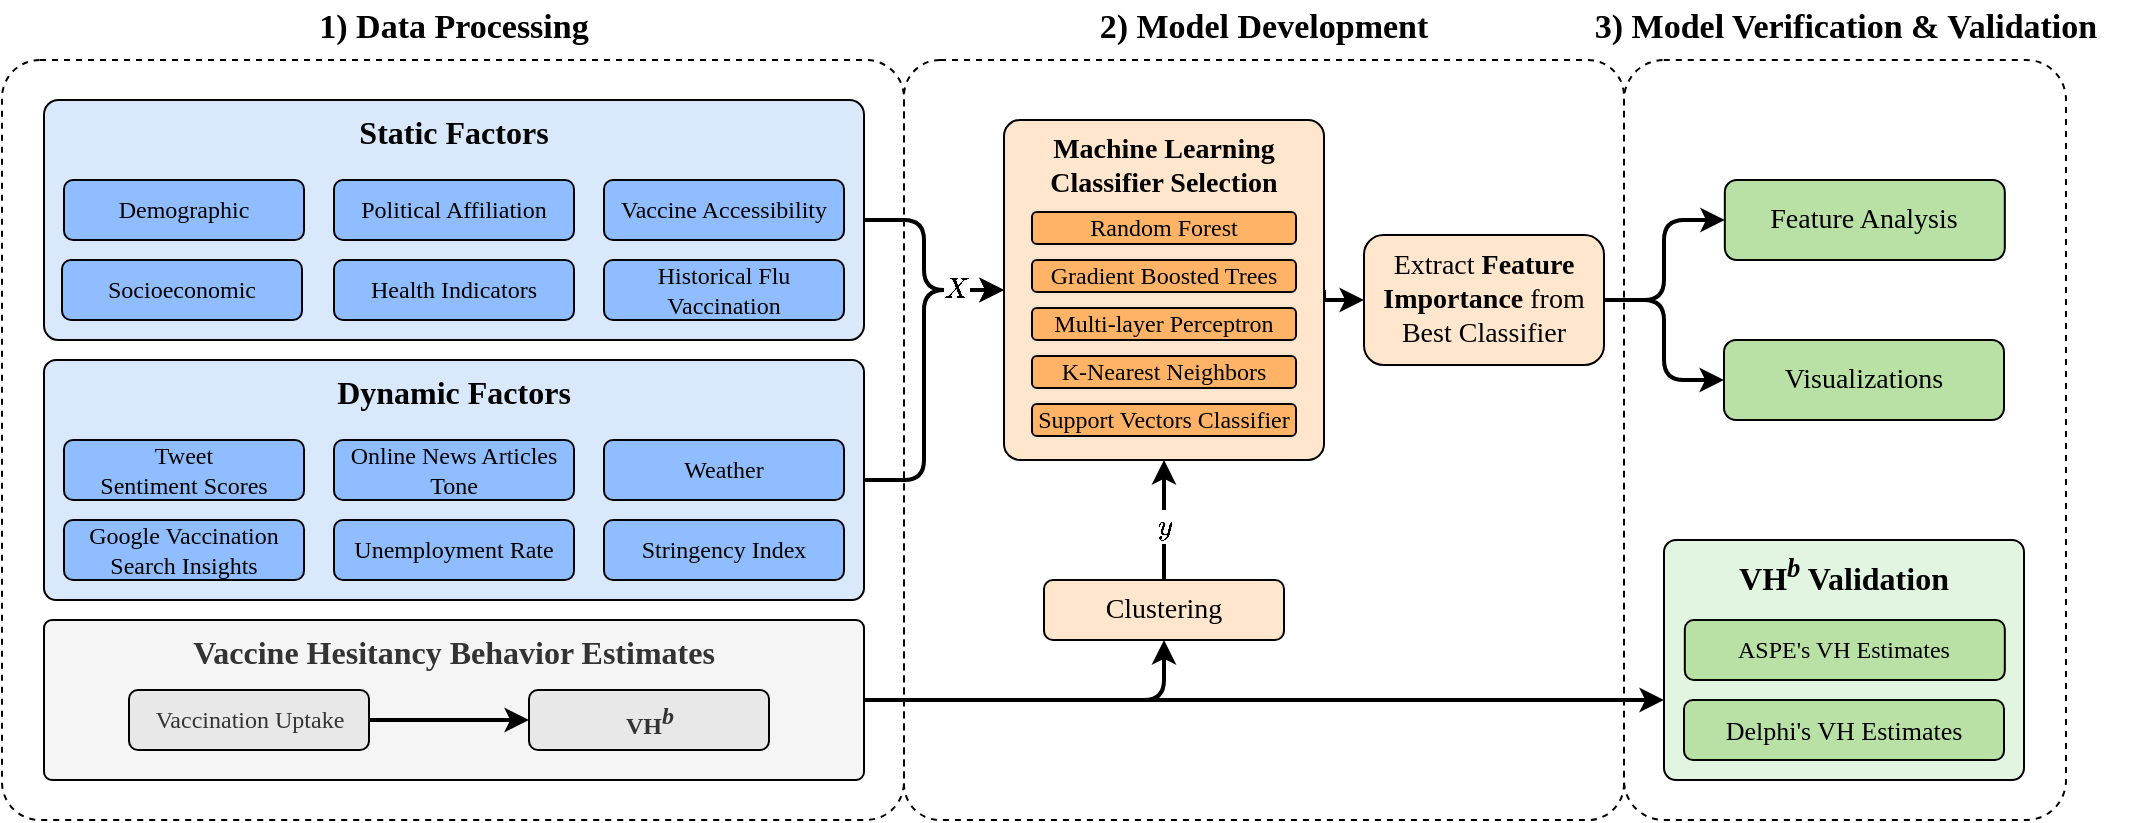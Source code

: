 <mxfile version="21.8.2" type="device">
  <diagram id="H7O5iNAoxBG7jHRKcD-D" name="Page-1">
    <mxGraphModel dx="374" dy="1239" grid="1" gridSize="10" guides="1" tooltips="1" connect="1" arrows="1" fold="1" page="1" pageScale="1" pageWidth="850" pageHeight="1100" math="1" shadow="0">
      <root>
        <mxCell id="0" />
        <mxCell id="1" parent="0" />
        <mxCell id="jy1zSkP0SKakD8udHafk-1" value="" style="rounded=1;whiteSpace=wrap;html=1;strokeWidth=1;arcSize=5;fontFamily=Computer Modern;fillColor=none;fontStyle=1;fontSource=https%3A%2F%2Fwww.fontsquirrel.com%2Ffonts%2Fcomputer-modern;dashed=1;" parent="1" vertex="1">
          <mxGeometry x="2211" y="350" width="360" height="380" as="geometry" />
        </mxCell>
        <mxCell id="jy1zSkP0SKakD8udHafk-2" value="" style="rounded=1;whiteSpace=wrap;html=1;strokeWidth=1;arcSize=5;fontFamily=Computer Modern;labelBackgroundColor=none;fillColor=none;fontStyle=1;fontSource=https%3A%2F%2Fwww.fontsquirrel.com%2Ffonts%2Fcomputer-modern;dashed=1;" parent="1" vertex="1">
          <mxGeometry x="1760" y="350" width="451" height="380" as="geometry" />
        </mxCell>
        <mxCell id="jy1zSkP0SKakD8udHafk-3" value="" style="rounded=1;whiteSpace=wrap;html=1;strokeWidth=1;arcSize=9;fontFamily=Computer Modern;fillColor=none;shadow=0;glass=0;sketch=0;fontSource=https%3A%2F%2Fwww.fontsquirrel.com%2Ffonts%2Fcomputer-modern;dashed=1;" parent="1" vertex="1">
          <mxGeometry x="2571" y="350" width="221" height="380" as="geometry" />
        </mxCell>
        <mxCell id="jy1zSkP0SKakD8udHafk-4" style="edgeStyle=orthogonalEdgeStyle;rounded=0;orthogonalLoop=1;jettySize=auto;html=1;entryX=0;entryY=0.667;entryDx=0;entryDy=0;entryPerimeter=0;strokeWidth=2;fontFamily=Computer Modern;fontColor=default;fontSource=https%3A%2F%2Fwww.fontsquirrel.com%2Ffonts%2Fcomputer-modern;" parent="1" source="jy1zSkP0SKakD8udHafk-6" target="jy1zSkP0SKakD8udHafk-38" edge="1">
          <mxGeometry relative="1" as="geometry" />
        </mxCell>
        <mxCell id="jy1zSkP0SKakD8udHafk-5" style="edgeStyle=orthogonalEdgeStyle;rounded=1;orthogonalLoop=1;jettySize=auto;html=1;exitX=1;exitY=0.5;exitDx=0;exitDy=0;entryX=0.5;entryY=1;entryDx=0;entryDy=0;strokeWidth=2;fontFamily=Computer Modern;fontColor=default;fontSource=https%3A%2F%2Fwww.fontsquirrel.com%2Ffonts%2Fcomputer-modern;" parent="1" source="jy1zSkP0SKakD8udHafk-6" target="jy1zSkP0SKakD8udHafk-34" edge="1">
          <mxGeometry relative="1" as="geometry" />
        </mxCell>
        <mxCell id="jy1zSkP0SKakD8udHafk-6" value="&lt;span style=&quot;font-size: 16px&quot;&gt;&lt;span&gt;Vaccine Hesitancy Behavior Estimates&lt;/span&gt;&lt;/span&gt;" style="rounded=1;whiteSpace=wrap;html=1;fontFamily=Computer Modern;verticalAlign=top;arcSize=5;fillColor=#f5f5f5;strokeColor=default;fontStyle=1;shadow=0;fontSource=https%3A%2F%2Fwww.fontsquirrel.com%2Ffonts%2Fcomputer-modern;fontColor=#333333;" parent="1" vertex="1">
          <mxGeometry x="1781" y="630" width="410" height="80" as="geometry" />
        </mxCell>
        <mxCell id="jy1zSkP0SKakD8udHafk-7" style="edgeStyle=orthogonalEdgeStyle;rounded=0;orthogonalLoop=1;jettySize=auto;html=1;entryX=0;entryY=0.5;entryDx=0;entryDy=0;fontFamily=Computer Modern;fontSize=19;strokeWidth=2;fontStyle=1;fontSource=https%3A%2F%2Fwww.fontsquirrel.com%2Ffonts%2Fcomputer-modern;" parent="1" source="jy1zSkP0SKakD8udHafk-8" target="jy1zSkP0SKakD8udHafk-9" edge="1">
          <mxGeometry relative="1" as="geometry" />
        </mxCell>
        <mxCell id="jy1zSkP0SKakD8udHafk-8" value="Vaccination Uptake" style="rounded=1;whiteSpace=wrap;html=1;fontFamily=Computer Modern;sketch=0;fillColor=#E8E8E8;fontStyle=0;fontSource=https%3A%2F%2Fwww.fontsquirrel.com%2Ffonts%2Fcomputer-modern;fontColor=#333333;strokeColor=default;" parent="1" vertex="1">
          <mxGeometry x="1823.5" y="665" width="120" height="30" as="geometry" />
        </mxCell>
        <mxCell id="jy1zSkP0SKakD8udHafk-9" value="&lt;span style=&quot;font-size: 12px;&quot;&gt;VH&lt;sup style=&quot;font-size: 12px;&quot;&gt;&lt;i style=&quot;font-size: 12px;&quot;&gt;b&lt;/i&gt;&lt;/sup&gt;&lt;/span&gt;" style="rounded=1;whiteSpace=wrap;html=1;fontFamily=Computer Modern;fontStyle=1;fontSize=12;fillColor=#E8E8E8;shadow=0;fontSource=https%3A%2F%2Fwww.fontsquirrel.com%2Ffonts%2Fcomputer-modern;fontColor=#333333;strokeColor=default;" parent="1" vertex="1">
          <mxGeometry x="2023.5" y="665" width="120" height="30" as="geometry" />
        </mxCell>
        <mxCell id="jy1zSkP0SKakD8udHafk-10" style="edgeStyle=orthogonalEdgeStyle;rounded=1;orthogonalLoop=1;jettySize=auto;html=1;fontFamily=Computer Modern;fontSize=19;strokeWidth=2;fontStyle=1;strokeColor=default;fontSource=https%3A%2F%2Fwww.fontsquirrel.com%2Ffonts%2Fcomputer-modern;" parent="1" source="jy1zSkP0SKakD8udHafk-11" target="jy1zSkP0SKakD8udHafk-28" edge="1">
          <mxGeometry relative="1" as="geometry">
            <Array as="points">
              <mxPoint x="2221" y="430" />
              <mxPoint x="2221" y="465" />
            </Array>
          </mxGeometry>
        </mxCell>
        <mxCell id="jy1zSkP0SKakD8udHafk-11" value="&lt;font style=&quot;font-size: 16px&quot;&gt;&lt;span&gt;Static Factors&lt;/span&gt;&lt;/font&gt;" style="rounded=1;whiteSpace=wrap;html=1;fontFamily=Computer Modern;verticalAlign=top;arcSize=6;fillColor=#dae8fc;strokeColor=#000000;fontStyle=1;shadow=0;fontSource=https%3A%2F%2Fwww.fontsquirrel.com%2Ffonts%2Fcomputer-modern;" parent="1" vertex="1">
          <mxGeometry x="1781" y="370" width="410" height="120" as="geometry" />
        </mxCell>
        <mxCell id="jy1zSkP0SKakD8udHafk-12" value="Demographic" style="rounded=1;whiteSpace=wrap;html=1;fontFamily=Computer Modern;sketch=0;fillColor=#8FBDFF;fontStyle=0;fontSource=https%3A%2F%2Fwww.fontsquirrel.com%2Ffonts%2Fcomputer-modern;" parent="1" vertex="1">
          <mxGeometry x="1791" y="410" width="120" height="30" as="geometry" />
        </mxCell>
        <mxCell id="jy1zSkP0SKakD8udHafk-13" value="Political Affiliation" style="rounded=1;whiteSpace=wrap;html=1;fontFamily=Computer Modern;sketch=0;fillColor=#8FBDFF;fontStyle=0;fontSource=https%3A%2F%2Fwww.fontsquirrel.com%2Ffonts%2Fcomputer-modern;" parent="1" vertex="1">
          <mxGeometry x="1926" y="410" width="120" height="30" as="geometry" />
        </mxCell>
        <mxCell id="jy1zSkP0SKakD8udHafk-14" value="Vaccine Accessibility" style="rounded=1;whiteSpace=wrap;html=1;fontFamily=Computer Modern;sketch=0;fillColor=#8FBDFF;fontStyle=0;fontSource=https%3A%2F%2Fwww.fontsquirrel.com%2Ffonts%2Fcomputer-modern;" parent="1" vertex="1">
          <mxGeometry x="2061" y="410" width="120" height="30" as="geometry" />
        </mxCell>
        <mxCell id="jy1zSkP0SKakD8udHafk-15" value="Socioeconomic" style="rounded=1;whiteSpace=wrap;html=1;fontFamily=Computer Modern;sketch=0;fillColor=#8FBDFF;fontStyle=0;fontSource=https%3A%2F%2Fwww.fontsquirrel.com%2Ffonts%2Fcomputer-modern;" parent="1" vertex="1">
          <mxGeometry x="1790" y="450" width="120" height="30" as="geometry" />
        </mxCell>
        <mxCell id="jy1zSkP0SKakD8udHafk-16" value="Health Indicators" style="rounded=1;whiteSpace=wrap;html=1;fontFamily=Computer Modern;sketch=0;fillColor=#8FBDFF;fontStyle=0;fontSource=https%3A%2F%2Fwww.fontsquirrel.com%2Ffonts%2Fcomputer-modern;" parent="1" vertex="1">
          <mxGeometry x="1926" y="450" width="120" height="30" as="geometry" />
        </mxCell>
        <mxCell id="jy1zSkP0SKakD8udHafk-17" style="edgeStyle=orthogonalEdgeStyle;rounded=1;orthogonalLoop=1;jettySize=auto;html=1;fontFamily=Computer Modern;fontSize=19;strokeWidth=2;fontStyle=1;entryX=0;entryY=0.5;entryDx=0;entryDy=0;fontSource=https%3A%2F%2Fwww.fontsquirrel.com%2Ffonts%2Fcomputer-modern;" parent="1" source="jy1zSkP0SKakD8udHafk-19" target="jy1zSkP0SKakD8udHafk-28" edge="1">
          <mxGeometry relative="1" as="geometry">
            <Array as="points">
              <mxPoint x="2221" y="560" />
              <mxPoint x="2221" y="465" />
            </Array>
          </mxGeometry>
        </mxCell>
        <mxCell id="TJce1aCX-HyZtjfl-cGG-2" value="\(X\)" style="edgeLabel;html=1;align=center;verticalAlign=middle;resizable=0;points=[];fontSize=14;fontFamily=Computer Modern;fontSource=https%3A%2F%2Fwww.fontsquirrel.com%2Ffonts%2Fcomputer-modern;" parent="jy1zSkP0SKakD8udHafk-17" vertex="1" connectable="0">
          <mxGeometry x="0.818" y="2" relative="1" as="geometry">
            <mxPoint x="-9" y="2" as="offset" />
          </mxGeometry>
        </mxCell>
        <mxCell id="jy1zSkP0SKakD8udHafk-19" value="&lt;font style=&quot;font-size: 16px&quot;&gt;&lt;span&gt;Dynamic Factors&lt;/span&gt;&lt;/font&gt;" style="rounded=1;whiteSpace=wrap;html=1;fontFamily=Computer Modern;verticalAlign=top;arcSize=5;fillColor=#dae8fc;strokeColor=#000000;fontStyle=1;shadow=0;fontSource=https%3A%2F%2Fwww.fontsquirrel.com%2Ffonts%2Fcomputer-modern;" parent="1" vertex="1">
          <mxGeometry x="1781" y="500" width="410" height="120" as="geometry" />
        </mxCell>
        <mxCell id="jy1zSkP0SKakD8udHafk-20" value="Tweet&lt;br&gt;Sentiment Scores" style="rounded=1;whiteSpace=wrap;html=1;fontFamily=Computer Modern;sketch=0;fillColor=#8FBDFF;fontStyle=0;fontSource=https%3A%2F%2Fwww.fontsquirrel.com%2Ffonts%2Fcomputer-modern;" parent="1" vertex="1">
          <mxGeometry x="1791" y="540" width="120" height="30" as="geometry" />
        </mxCell>
        <mxCell id="jy1zSkP0SKakD8udHafk-21" value="Online News Articles Tone" style="rounded=1;whiteSpace=wrap;html=1;fontFamily=Computer Modern;sketch=0;fillColor=#8FBDFF;fontStyle=0;fontSource=https%3A%2F%2Fwww.fontsquirrel.com%2Ffonts%2Fcomputer-modern;" parent="1" vertex="1">
          <mxGeometry x="1926" y="540" width="120" height="30" as="geometry" />
        </mxCell>
        <mxCell id="jy1zSkP0SKakD8udHafk-22" value="Weather" style="rounded=1;whiteSpace=wrap;html=1;fontFamily=Computer Modern;sketch=0;fillColor=#8FBDFF;fontStyle=0;fontSource=https%3A%2F%2Fwww.fontsquirrel.com%2Ffonts%2Fcomputer-modern;" parent="1" vertex="1">
          <mxGeometry x="2061" y="540" width="120" height="30" as="geometry" />
        </mxCell>
        <mxCell id="jy1zSkP0SKakD8udHafk-23" value="Stringency Index" style="rounded=1;whiteSpace=wrap;html=1;fontFamily=Computer Modern;sketch=0;fillColor=#8FBDFF;fontStyle=0;fontSource=https%3A%2F%2Fwww.fontsquirrel.com%2Ffonts%2Fcomputer-modern;" parent="1" vertex="1">
          <mxGeometry x="2061" y="580" width="120" height="30" as="geometry" />
        </mxCell>
        <mxCell id="jy1zSkP0SKakD8udHafk-24" value="Google Vaccination Search Insights" style="rounded=1;whiteSpace=wrap;html=1;fontFamily=Computer Modern;sketch=0;fillColor=#8FBDFF;fontStyle=0;fontSource=https%3A%2F%2Fwww.fontsquirrel.com%2Ffonts%2Fcomputer-modern;" parent="1" vertex="1">
          <mxGeometry x="1791" y="580" width="120" height="30" as="geometry" />
        </mxCell>
        <mxCell id="jy1zSkP0SKakD8udHafk-25" value="Unemployment Rate" style="rounded=1;whiteSpace=wrap;html=1;fontFamily=Computer Modern;sketch=0;fillColor=#8FBDFF;fontStyle=0;fontSource=https%3A%2F%2Fwww.fontsquirrel.com%2Ffonts%2Fcomputer-modern;" parent="1" vertex="1">
          <mxGeometry x="1926" y="580" width="120" height="30" as="geometry" />
        </mxCell>
        <mxCell id="jy1zSkP0SKakD8udHafk-26" value="1) Data Processing" style="text;html=1;strokeColor=none;fillColor=none;align=center;verticalAlign=middle;whiteSpace=wrap;rounded=0;dashed=1;fontSize=17;fontStyle=1;rotation=0;fontFamily=Computer Modern;fontSource=https%3A%2F%2Fwww.fontsquirrel.com%2Ffonts%2Fcomputer-modern;" parent="1" vertex="1">
          <mxGeometry x="1761" y="320" width="450" height="28.75" as="geometry" />
        </mxCell>
        <mxCell id="jy1zSkP0SKakD8udHafk-27" style="edgeStyle=orthogonalEdgeStyle;rounded=0;orthogonalLoop=1;jettySize=auto;html=1;exitX=1;exitY=0.5;exitDx=0;exitDy=0;entryX=0;entryY=0.5;entryDx=0;entryDy=0;fontFamily=Computer Modern;fontColor=default;strokeWidth=2;fontSource=https%3A%2F%2Fwww.fontsquirrel.com%2Ffonts%2Fcomputer-modern;" parent="1" source="jy1zSkP0SKakD8udHafk-28" target="jy1zSkP0SKakD8udHafk-31" edge="1">
          <mxGeometry relative="1" as="geometry">
            <Array as="points">
              <mxPoint x="2421" y="470" />
              <mxPoint x="2421" y="470" />
            </Array>
            <mxPoint x="2451" y="430" as="targetPoint" />
          </mxGeometry>
        </mxCell>
        <mxCell id="jy1zSkP0SKakD8udHafk-28" value="&lt;span&gt;&lt;b&gt;Machine Learning&lt;br&gt;Classifier Selection&lt;/b&gt;&lt;br&gt;&lt;/span&gt;" style="rounded=1;whiteSpace=wrap;html=1;fontFamily=Computer Modern;fontStyle=0;fillColor=#ffe6cc;strokeColor=#000000;fontSize=14;shadow=0;verticalAlign=top;arcSize=5;fontSource=https%3A%2F%2Fwww.fontsquirrel.com%2Ffonts%2Fcomputer-modern;" parent="1" vertex="1">
          <mxGeometry x="2261" y="380" width="160" height="170" as="geometry" />
        </mxCell>
        <mxCell id="jy1zSkP0SKakD8udHafk-29" style="edgeStyle=orthogonalEdgeStyle;orthogonalLoop=1;jettySize=auto;html=1;entryX=0;entryY=0.5;entryDx=0;entryDy=0;fontFamily=Computer Modern;fontSize=19;strokeWidth=2;fontSource=https%3A%2F%2Fwww.fontsquirrel.com%2Ffonts%2Fcomputer-modern;exitX=1;exitY=0.5;exitDx=0;exitDy=0;rounded=1;" parent="1" source="jy1zSkP0SKakD8udHafk-31" target="jy1zSkP0SKakD8udHafk-41" edge="1">
          <mxGeometry relative="1" as="geometry">
            <Array as="points" />
            <mxPoint x="2561" y="515" as="sourcePoint" />
          </mxGeometry>
        </mxCell>
        <mxCell id="jy1zSkP0SKakD8udHafk-30" style="edgeStyle=orthogonalEdgeStyle;rounded=1;orthogonalLoop=1;jettySize=auto;html=1;entryX=0;entryY=0.5;entryDx=0;entryDy=0;fontFamily=Computer Modern;fontSize=19;strokeWidth=2;fontSource=https%3A%2F%2Fwww.fontsquirrel.com%2Ffonts%2Fcomputer-modern;exitX=1;exitY=0.5;exitDx=0;exitDy=0;" parent="1" source="jy1zSkP0SKakD8udHafk-31" target="jy1zSkP0SKakD8udHafk-37" edge="1">
          <mxGeometry relative="1" as="geometry">
            <Array as="points">
              <mxPoint x="2591" y="470" />
              <mxPoint x="2591" y="430" />
            </Array>
            <mxPoint x="2561" y="515" as="sourcePoint" />
          </mxGeometry>
        </mxCell>
        <mxCell id="jy1zSkP0SKakD8udHafk-31" value="Extract &lt;b&gt;Feature Importance&lt;/b&gt; from &lt;br&gt;Best Classifier" style="whiteSpace=wrap;html=1;fillColor=#ffe6cc;strokeColor=#000000;rounded=1;fontStyle=0;fontFamily=Computer Modern;fontSize=14;shadow=0;fontSource=https%3A%2F%2Fwww.fontsquirrel.com%2Ffonts%2Fcomputer-modern;" parent="1" vertex="1">
          <mxGeometry x="2441" y="437.5" width="120" height="65" as="geometry" />
        </mxCell>
        <mxCell id="jy1zSkP0SKakD8udHafk-32" value="" style="edgeStyle=orthogonalEdgeStyle;rounded=0;orthogonalLoop=1;jettySize=auto;html=1;fontFamily=Computer Modern;fontSize=19;strokeWidth=2;fontStyle=1;fontSource=https%3A%2F%2Fwww.fontsquirrel.com%2Ffonts%2Fcomputer-modern;" parent="1" source="jy1zSkP0SKakD8udHafk-34" target="jy1zSkP0SKakD8udHafk-28" edge="1">
          <mxGeometry relative="1" as="geometry" />
        </mxCell>
        <mxCell id="TJce1aCX-HyZtjfl-cGG-1" value="\(y\)" style="edgeLabel;html=1;align=center;verticalAlign=middle;resizable=0;points=[];fontSize=14;fontFamily=Computer Modern;fontSource=https%3A%2F%2Fwww.fontsquirrel.com%2Ffonts%2Fcomputer-modern;" parent="jy1zSkP0SKakD8udHafk-32" vertex="1" connectable="0">
          <mxGeometry x="-0.078" relative="1" as="geometry">
            <mxPoint as="offset" />
          </mxGeometry>
        </mxCell>
        <mxCell id="jy1zSkP0SKakD8udHafk-34" value="Clustering" style="rounded=1;whiteSpace=wrap;html=1;fontFamily=Computer Modern;fontStyle=0;fillColor=#ffe6cc;strokeColor=#000000;fontSize=14;shadow=0;fontSource=https%3A%2F%2Fwww.fontsquirrel.com%2Ffonts%2Fcomputer-modern;" parent="1" vertex="1">
          <mxGeometry x="2281" y="610" width="120" height="30" as="geometry" />
        </mxCell>
        <mxCell id="jy1zSkP0SKakD8udHafk-35" value="2) Model Development" style="text;html=1;strokeColor=none;fillColor=none;align=center;verticalAlign=middle;whiteSpace=wrap;rounded=0;dashed=1;fontSize=17;fontStyle=1;rotation=0;fontFamily=Computer Modern;fontSource=https%3A%2F%2Fwww.fontsquirrel.com%2Ffonts%2Fcomputer-modern;" parent="1" vertex="1">
          <mxGeometry x="2211" y="320" width="360" height="28.75" as="geometry" />
        </mxCell>
        <mxCell id="jy1zSkP0SKakD8udHafk-36" value="3) Model Verification &amp;amp; Validation" style="text;html=1;strokeColor=none;fillColor=none;align=center;verticalAlign=middle;whiteSpace=wrap;rounded=0;dashed=1;fontSize=17;fontStyle=1;rotation=0;fontFamily=Computer Modern;fontSource=https%3A%2F%2Fwww.fontsquirrel.com%2Ffonts%2Fcomputer-modern;" parent="1" vertex="1">
          <mxGeometry x="2531.5" y="320" width="300" height="28.75" as="geometry" />
        </mxCell>
        <mxCell id="jy1zSkP0SKakD8udHafk-37" value="Feature Analysis" style="rounded=1;whiteSpace=wrap;html=1;fontFamily=Computer Modern;fontStyle=0;fillColor=#B9E0A5;fontSize=14;shadow=0;fontSource=https%3A%2F%2Fwww.fontsquirrel.com%2Ffonts%2Fcomputer-modern;" parent="1" vertex="1">
          <mxGeometry x="2621.41" y="410" width="140" height="40" as="geometry" />
        </mxCell>
        <mxCell id="jy1zSkP0SKakD8udHafk-38" value="&lt;span style=&quot;font-size: 16px&quot;&gt;&lt;span&gt;VH&lt;sup&gt;&lt;i&gt;b&lt;/i&gt;&lt;/sup&gt; Validation&lt;/span&gt;&lt;/span&gt;" style="rounded=1;whiteSpace=wrap;html=1;fontFamily=Computer Modern;verticalAlign=top;arcSize=5;fillColor=#E1F5E0;strokeColor=#000000;fontStyle=1;shadow=0;fontSource=https%3A%2F%2Fwww.fontsquirrel.com%2Ffonts%2Fcomputer-modern;" parent="1" vertex="1">
          <mxGeometry x="2591" y="590" width="180" height="120" as="geometry" />
        </mxCell>
        <mxCell id="jy1zSkP0SKakD8udHafk-39" value="ASPE&#39;s VH Estimates" style="rounded=1;whiteSpace=wrap;html=1;fontFamily=Computer Modern;fontStyle=0;fillColor=#B9E0A5;fontSource=https%3A%2F%2Fwww.fontsquirrel.com%2Ffonts%2Fcomputer-modern;" parent="1" vertex="1">
          <mxGeometry x="2601.41" y="630" width="160" height="30" as="geometry" />
        </mxCell>
        <mxCell id="jy1zSkP0SKakD8udHafk-40" value="Delphi&#39;s VH Estimates" style="rounded=1;whiteSpace=wrap;html=1;fontFamily=Computer Modern;fontStyle=0;fillColor=#B9E0A5;fontSize=13;fontSource=https%3A%2F%2Fwww.fontsquirrel.com%2Ffonts%2Fcomputer-modern;" parent="1" vertex="1">
          <mxGeometry x="2601" y="670" width="160" height="30" as="geometry" />
        </mxCell>
        <mxCell id="jy1zSkP0SKakD8udHafk-41" value="Visualizations" style="rounded=1;whiteSpace=wrap;html=1;fontFamily=Computer Modern;fontStyle=0;fillColor=#B9E0A5;fontSize=14;shadow=0;fontSource=https%3A%2F%2Fwww.fontsquirrel.com%2Ffonts%2Fcomputer-modern;" parent="1" vertex="1">
          <mxGeometry x="2621" y="490" width="140" height="40" as="geometry" />
        </mxCell>
        <mxCell id="jy1zSkP0SKakD8udHafk-42" value="Historical Flu Vaccination" style="rounded=1;whiteSpace=wrap;html=1;fontFamily=Computer Modern;sketch=0;fillColor=#8FBDFF;fontStyle=0;fontSource=https%3A%2F%2Fwww.fontsquirrel.com%2Ffonts%2Fcomputer-modern;" parent="1" vertex="1">
          <mxGeometry x="2061" y="450" width="120" height="30" as="geometry" />
        </mxCell>
        <mxCell id="jy1zSkP0SKakD8udHafk-43" value="Random Forest" style="rounded=1;whiteSpace=wrap;html=1;fontFamily=Computer Modern;fillColor=#FFB366;strokeColor=#000000;fontSource=https%3A%2F%2Fwww.fontsquirrel.com%2Ffonts%2Fcomputer-modern;" parent="1" vertex="1">
          <mxGeometry x="2275.0" y="426" width="132" height="16" as="geometry" />
        </mxCell>
        <mxCell id="jy1zSkP0SKakD8udHafk-44" value="Multi-layer Perceptron" style="rounded=1;whiteSpace=wrap;html=1;fontFamily=Computer Modern;fillColor=#FFB366;strokeColor=#000000;fontSource=https%3A%2F%2Fwww.fontsquirrel.com%2Ffonts%2Fcomputer-modern;" parent="1" vertex="1">
          <mxGeometry x="2275" y="474" width="132" height="16" as="geometry" />
        </mxCell>
        <mxCell id="jy1zSkP0SKakD8udHafk-45" value="K-Nearest Neighbors" style="rounded=1;whiteSpace=wrap;html=1;fontFamily=Computer Modern;fillColor=#FFB366;strokeColor=#000000;fontSource=https%3A%2F%2Fwww.fontsquirrel.com%2Ffonts%2Fcomputer-modern;" parent="1" vertex="1">
          <mxGeometry x="2275" y="498" width="132" height="16" as="geometry" />
        </mxCell>
        <mxCell id="jy1zSkP0SKakD8udHafk-46" value="Support Vectors Classifier" style="rounded=1;whiteSpace=wrap;html=1;fontFamily=Computer Modern;fillColor=#FFB366;strokeColor=#000000;fontSource=https%3A%2F%2Fwww.fontsquirrel.com%2Ffonts%2Fcomputer-modern;" parent="1" vertex="1">
          <mxGeometry x="2275.0" y="522" width="132" height="16" as="geometry" />
        </mxCell>
        <mxCell id="jy1zSkP0SKakD8udHafk-48" value="Gradient Boosted Trees" style="rounded=1;whiteSpace=wrap;html=1;fontFamily=Computer Modern;fillColor=#FFB366;strokeColor=#000000;fontSource=https%3A%2F%2Fwww.fontsquirrel.com%2Ffonts%2Fcomputer-modern;" parent="1" vertex="1">
          <mxGeometry x="2275" y="450" width="132" height="16" as="geometry" />
        </mxCell>
      </root>
    </mxGraphModel>
  </diagram>
</mxfile>
